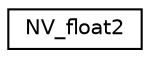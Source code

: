 digraph "Graphical Class Hierarchy"
{
 // LATEX_PDF_SIZE
  edge [fontname="Helvetica",fontsize="10",labelfontname="Helvetica",labelfontsize="10"];
  node [fontname="Helvetica",fontsize="10",shape=record];
  rankdir="LR";
  Node0 [label="NV_float2",height=0.2,width=0.4,color="black", fillcolor="white", style="filled",URL="$struct_n_v__float2.html",tooltip=" "];
}

